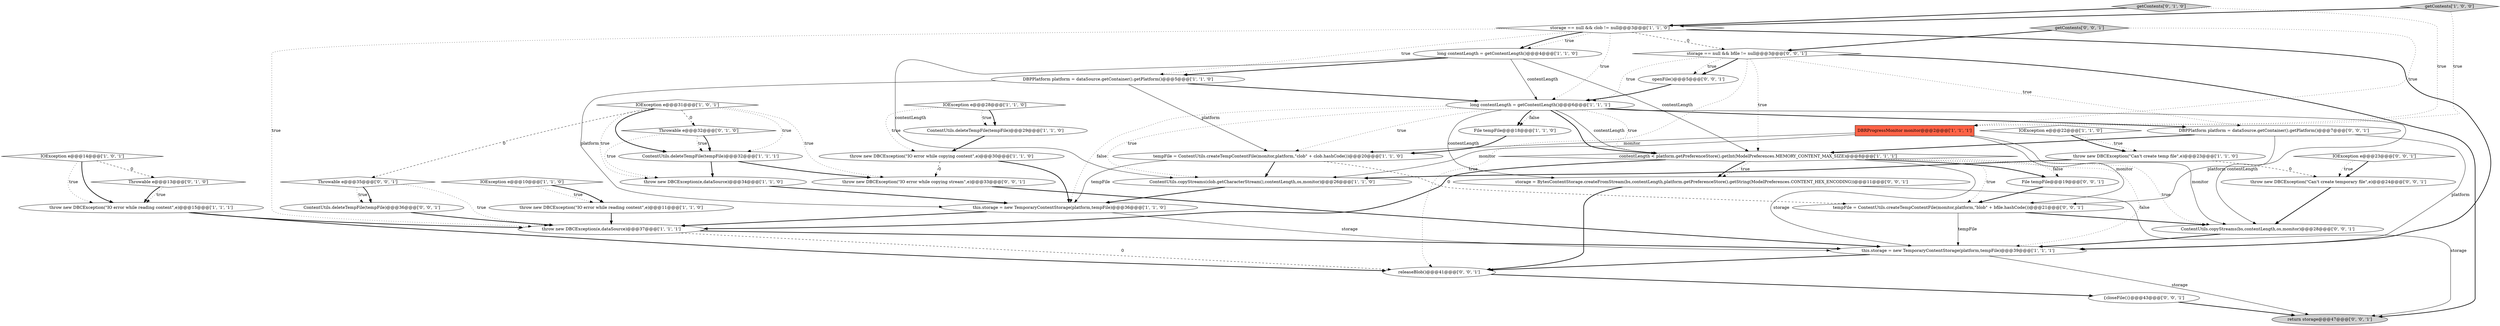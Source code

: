digraph {
31 [style = filled, label = "throw new DBCException(\"IO error while copying stream\",e)@@@33@@@['0', '0', '1']", fillcolor = white, shape = ellipse image = "AAA0AAABBB3BBB"];
41 [style = filled, label = "DBPPlatform platform = dataSource.getContainer().getPlatform()@@@7@@@['0', '0', '1']", fillcolor = white, shape = ellipse image = "AAA0AAABBB3BBB"];
1 [style = filled, label = "ContentUtils.deleteTempFile(tempFile)@@@32@@@['1', '1', '1']", fillcolor = white, shape = ellipse image = "AAA0AAABBB1BBB"];
34 [style = filled, label = "{closeFile()}@@@43@@@['0', '0', '1']", fillcolor = white, shape = ellipse image = "AAA0AAABBB3BBB"];
43 [style = filled, label = "File tempFile@@@19@@@['0', '0', '1']", fillcolor = white, shape = ellipse image = "AAA0AAABBB3BBB"];
16 [style = filled, label = "File tempFile@@@18@@@['1', '1', '0']", fillcolor = white, shape = ellipse image = "AAA0AAABBB1BBB"];
8 [style = filled, label = "IOException e@@@28@@@['1', '1', '0']", fillcolor = white, shape = diamond image = "AAA0AAABBB1BBB"];
35 [style = filled, label = "return storage@@@47@@@['0', '0', '1']", fillcolor = lightgray, shape = ellipse image = "AAA0AAABBB3BBB"];
30 [style = filled, label = "IOException e@@@23@@@['0', '0', '1']", fillcolor = white, shape = diamond image = "AAA0AAABBB3BBB"];
14 [style = filled, label = "long contentLength = getContentLength()@@@4@@@['1', '1', '0']", fillcolor = white, shape = ellipse image = "AAA0AAABBB1BBB"];
28 [style = filled, label = "Throwable e@@@35@@@['0', '0', '1']", fillcolor = white, shape = diamond image = "AAA0AAABBB3BBB"];
11 [style = filled, label = "IOException e@@@31@@@['1', '0', '1']", fillcolor = white, shape = diamond image = "AAA0AAABBB1BBB"];
18 [style = filled, label = "throw new DBCException(\"IO error while reading content\",e)@@@11@@@['1', '1', '0']", fillcolor = white, shape = ellipse image = "AAA0AAABBB1BBB"];
12 [style = filled, label = "throw new DBCException(e,dataSource)@@@34@@@['1', '1', '0']", fillcolor = white, shape = ellipse image = "AAA0AAABBB1BBB"];
22 [style = filled, label = "this.storage = new TemporaryContentStorage(platform,tempFile)@@@39@@@['1', '1', '1']", fillcolor = white, shape = ellipse image = "AAA0AAABBB1BBB"];
10 [style = filled, label = "this.storage = new TemporaryContentStorage(platform,tempFile)@@@36@@@['1', '1', '0']", fillcolor = white, shape = ellipse image = "AAA0AAABBB1BBB"];
13 [style = filled, label = "long contentLength = getContentLength()@@@6@@@['1', '1', '1']", fillcolor = white, shape = ellipse image = "AAA0AAABBB1BBB"];
27 [style = filled, label = "Throwable e@@@32@@@['0', '1', '0']", fillcolor = white, shape = diamond image = "AAA1AAABBB2BBB"];
40 [style = filled, label = "storage == null && bfile != null@@@3@@@['0', '0', '1']", fillcolor = white, shape = diamond image = "AAA0AAABBB3BBB"];
4 [style = filled, label = "throw new DBCException(\"Can't create temp file\",e)@@@23@@@['1', '1', '0']", fillcolor = white, shape = ellipse image = "AAA0AAABBB1BBB"];
21 [style = filled, label = "ContentUtils.deleteTempFile(tempFile)@@@29@@@['1', '1', '0']", fillcolor = white, shape = ellipse image = "AAA0AAABBB1BBB"];
0 [style = filled, label = "DBRProgressMonitor monitor@@@2@@@['1', '1', '1']", fillcolor = tomato, shape = box image = "AAA0AAABBB1BBB"];
37 [style = filled, label = "throw new DBCException(\"Can't create temporary file\",e)@@@24@@@['0', '0', '1']", fillcolor = white, shape = ellipse image = "AAA0AAABBB3BBB"];
15 [style = filled, label = "DBPPlatform platform = dataSource.getContainer().getPlatform()@@@5@@@['1', '1', '0']", fillcolor = white, shape = ellipse image = "AAA0AAABBB1BBB"];
23 [style = filled, label = "throw new DBCException(\"IO error while reading content\",e)@@@15@@@['1', '1', '1']", fillcolor = white, shape = ellipse image = "AAA0AAABBB1BBB"];
29 [style = filled, label = "getContents['0', '0', '1']", fillcolor = lightgray, shape = diamond image = "AAA0AAABBB3BBB"];
20 [style = filled, label = "throw new DBCException(e,dataSource)@@@37@@@['1', '1', '1']", fillcolor = white, shape = ellipse image = "AAA0AAABBB1BBB"];
24 [style = filled, label = "IOException e@@@10@@@['1', '1', '0']", fillcolor = white, shape = diamond image = "AAA0AAABBB1BBB"];
33 [style = filled, label = "tempFile = ContentUtils.createTempContentFile(monitor,platform,\"blob\" + bfile.hashCode())@@@21@@@['0', '0', '1']", fillcolor = white, shape = ellipse image = "AAA0AAABBB3BBB"];
26 [style = filled, label = "Throwable e@@@13@@@['0', '1', '0']", fillcolor = white, shape = diamond image = "AAA1AAABBB2BBB"];
39 [style = filled, label = "ContentUtils.copyStreams(bs,contentLength,os,monitor)@@@28@@@['0', '0', '1']", fillcolor = white, shape = ellipse image = "AAA0AAABBB3BBB"];
3 [style = filled, label = "IOException e@@@22@@@['1', '1', '0']", fillcolor = white, shape = diamond image = "AAA0AAABBB1BBB"];
9 [style = filled, label = "IOException e@@@14@@@['1', '0', '1']", fillcolor = white, shape = diamond image = "AAA0AAABBB1BBB"];
38 [style = filled, label = "openFile()@@@5@@@['0', '0', '1']", fillcolor = white, shape = ellipse image = "AAA0AAABBB3BBB"];
42 [style = filled, label = "ContentUtils.deleteTempFile(tempFile)@@@36@@@['0', '0', '1']", fillcolor = white, shape = ellipse image = "AAA0AAABBB3BBB"];
2 [style = filled, label = "ContentUtils.copyStreams(clob.getCharacterStream(),contentLength,os,monitor)@@@26@@@['1', '1', '0']", fillcolor = white, shape = ellipse image = "AAA0AAABBB1BBB"];
32 [style = filled, label = "releaseBlob()@@@41@@@['0', '0', '1']", fillcolor = white, shape = ellipse image = "AAA0AAABBB3BBB"];
36 [style = filled, label = "storage = BytesContentStorage.createFromStream(bs,contentLength,platform.getPreferenceStore().getString(ModelPreferences.CONTENT_HEX_ENCODING))@@@11@@@['0', '0', '1']", fillcolor = white, shape = ellipse image = "AAA0AAABBB3BBB"];
19 [style = filled, label = "tempFile = ContentUtils.createTempContentFile(monitor,platform,\"clob\" + clob.hashCode())@@@20@@@['1', '1', '0']", fillcolor = white, shape = ellipse image = "AAA0AAABBB1BBB"];
17 [style = filled, label = "getContents['1', '0', '0']", fillcolor = lightgray, shape = diamond image = "AAA0AAABBB1BBB"];
6 [style = filled, label = "storage == null && clob != null@@@3@@@['1', '1', '0']", fillcolor = white, shape = diamond image = "AAA0AAABBB1BBB"];
7 [style = filled, label = "throw new DBCException(\"IO error while copying content\",e)@@@30@@@['1', '1', '0']", fillcolor = white, shape = ellipse image = "AAA0AAABBB1BBB"];
5 [style = filled, label = "contentLength < platform.getPreferenceStore().getInt(ModelPreferences.MEMORY_CONTENT_MAX_SIZE)@@@8@@@['1', '1', '1']", fillcolor = white, shape = diamond image = "AAA0AAABBB1BBB"];
25 [style = filled, label = "getContents['0', '1', '0']", fillcolor = lightgray, shape = diamond image = "AAA0AAABBB2BBB"];
23->32 [style = bold, label=""];
13->36 [style = solid, label="contentLength"];
17->0 [style = dotted, label="true"];
18->20 [style = bold, label=""];
36->35 [style = solid, label="storage"];
33->22 [style = solid, label="tempFile"];
19->33 [style = dashed, label="0"];
11->27 [style = dashed, label="0"];
5->22 [style = solid, label="storage"];
15->19 [style = solid, label="platform"];
2->10 [style = bold, label=""];
27->12 [style = dotted, label="true"];
6->22 [style = bold, label=""];
20->32 [style = dashed, label="0"];
26->23 [style = dotted, label="true"];
4->2 [style = bold, label=""];
41->22 [style = solid, label="platform"];
13->10 [style = dotted, label="false"];
12->10 [style = bold, label=""];
22->35 [style = solid, label="storage"];
11->1 [style = dotted, label="true"];
25->0 [style = dotted, label="true"];
15->13 [style = bold, label=""];
26->23 [style = bold, label=""];
39->22 [style = bold, label=""];
40->35 [style = bold, label=""];
13->39 [style = solid, label="contentLength"];
5->43 [style = dotted, label="false"];
5->39 [style = dotted, label="true"];
19->10 [style = solid, label="tempFile"];
11->12 [style = dotted, label="true"];
1->12 [style = bold, label=""];
5->22 [style = dotted, label="false"];
5->43 [style = bold, label=""];
31->22 [style = bold, label=""];
0->39 [style = solid, label="monitor"];
9->26 [style = dashed, label="0"];
40->41 [style = dotted, label="true"];
13->41 [style = bold, label=""];
10->22 [style = solid, label="storage"];
40->13 [style = dotted, label="true"];
6->14 [style = bold, label=""];
17->6 [style = bold, label=""];
42->20 [style = bold, label=""];
0->2 [style = solid, label="monitor"];
13->19 [style = dotted, label="true"];
5->33 [style = dotted, label="true"];
40->38 [style = dotted, label="true"];
32->34 [style = bold, label=""];
19->2 [style = bold, label=""];
40->5 [style = dotted, label="true"];
34->35 [style = bold, label=""];
6->20 [style = dotted, label="true"];
28->42 [style = dotted, label="true"];
43->33 [style = bold, label=""];
41->5 [style = bold, label=""];
13->5 [style = bold, label=""];
27->1 [style = dotted, label="true"];
11->28 [style = dashed, label="0"];
9->23 [style = dotted, label="true"];
10->20 [style = bold, label=""];
1->31 [style = bold, label=""];
0->19 [style = solid, label="monitor"];
7->31 [style = dashed, label="0"];
16->19 [style = bold, label=""];
20->22 [style = bold, label=""];
6->14 [style = dotted, label="true"];
13->16 [style = dotted, label="false"];
8->7 [style = dotted, label="true"];
8->21 [style = bold, label=""];
38->13 [style = bold, label=""];
22->32 [style = bold, label=""];
6->13 [style = dotted, label="true"];
13->5 [style = solid, label="contentLength"];
3->4 [style = dotted, label="true"];
13->16 [style = bold, label=""];
23->20 [style = bold, label=""];
28->42 [style = bold, label=""];
14->5 [style = solid, label="contentLength"];
21->7 [style = bold, label=""];
36->32 [style = bold, label=""];
5->36 [style = bold, label=""];
14->15 [style = bold, label=""];
25->6 [style = bold, label=""];
3->4 [style = bold, label=""];
24->18 [style = dotted, label="true"];
15->10 [style = solid, label="platform"];
40->38 [style = bold, label=""];
29->40 [style = bold, label=""];
14->2 [style = solid, label="contentLength"];
24->18 [style = bold, label=""];
30->37 [style = bold, label=""];
14->13 [style = solid, label="contentLength"];
0->33 [style = solid, label="monitor"];
7->10 [style = bold, label=""];
6->40 [style = dashed, label="0"];
40->32 [style = dotted, label="true"];
8->21 [style = dotted, label="true"];
30->37 [style = dotted, label="true"];
11->1 [style = bold, label=""];
11->31 [style = dotted, label="true"];
5->36 [style = dotted, label="true"];
41->33 [style = solid, label="platform"];
13->2 [style = dotted, label="true"];
28->20 [style = dotted, label="true"];
29->0 [style = dotted, label="true"];
37->39 [style = bold, label=""];
27->1 [style = bold, label=""];
33->39 [style = bold, label=""];
5->20 [style = bold, label=""];
4->37 [style = dashed, label="0"];
9->23 [style = bold, label=""];
13->5 [style = dotted, label="true"];
6->15 [style = dotted, label="true"];
}

